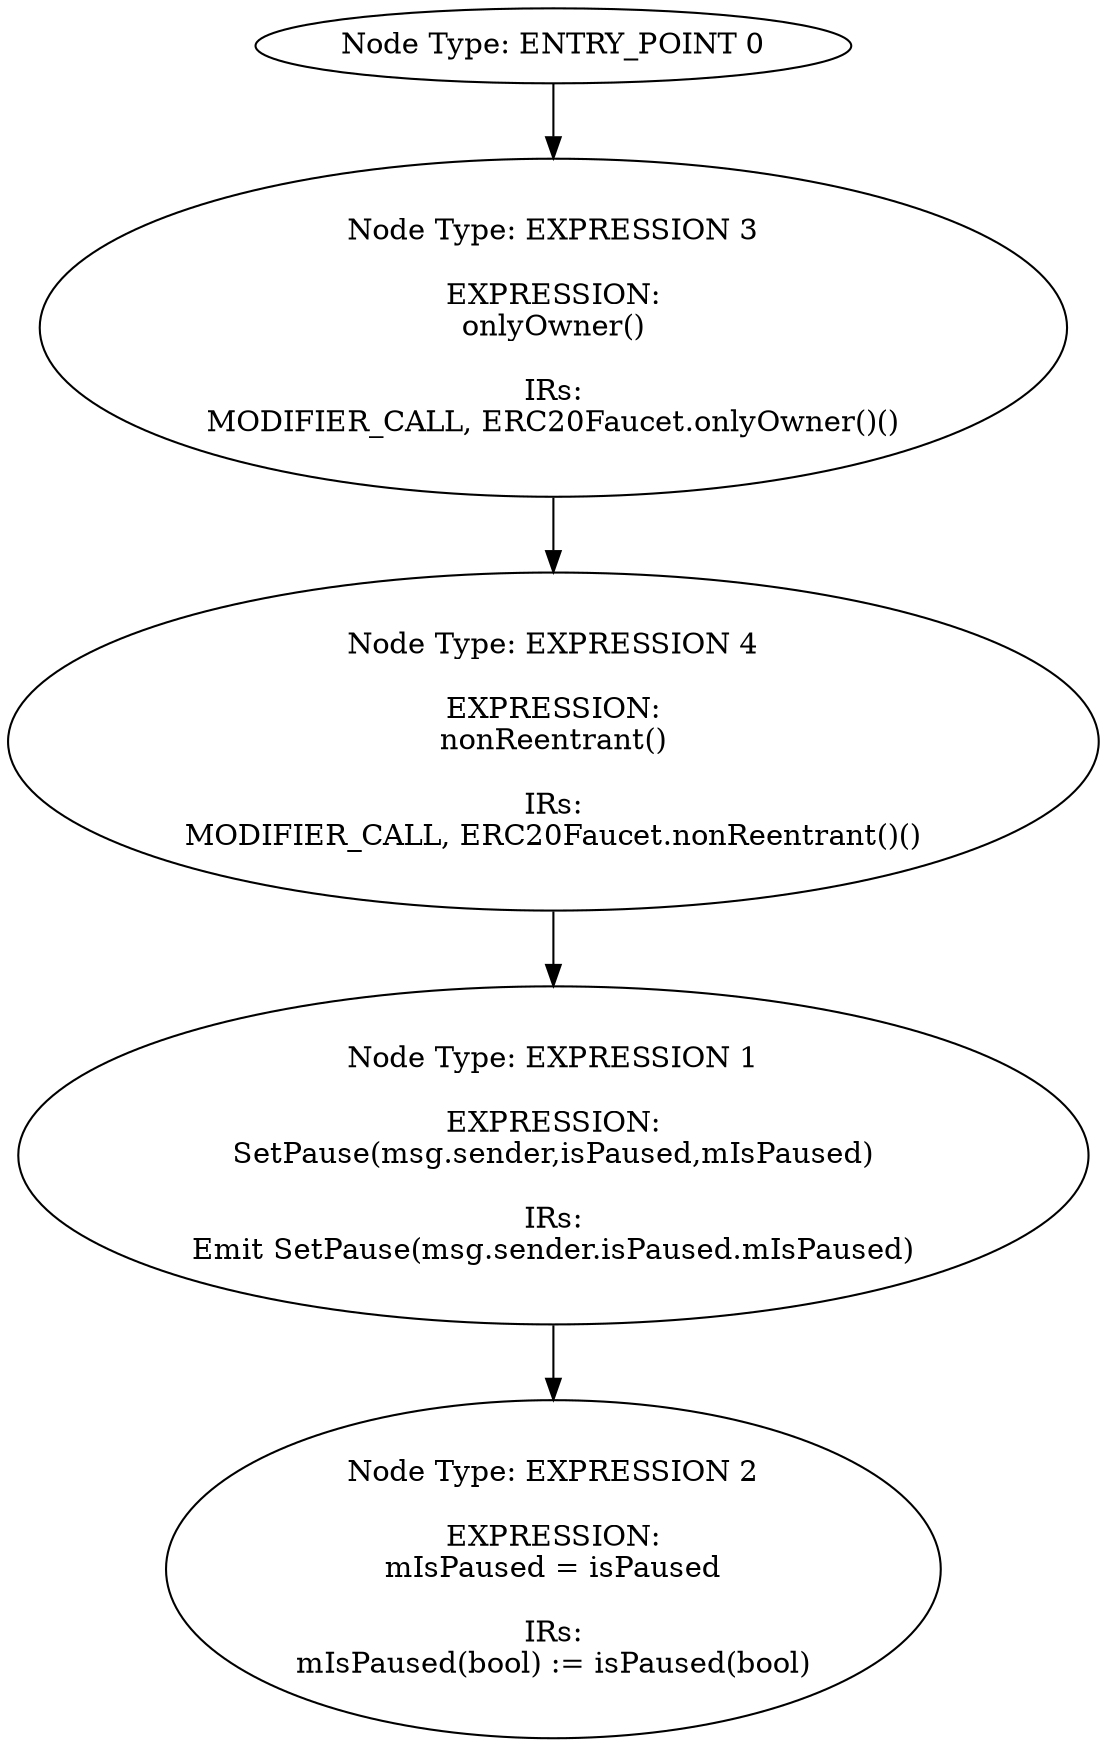 digraph{
0[label="Node Type: ENTRY_POINT 0
"];
0->3;
1[label="Node Type: EXPRESSION 1

EXPRESSION:
SetPause(msg.sender,isPaused,mIsPaused)

IRs:
Emit SetPause(msg.sender.isPaused.mIsPaused)"];
1->2;
2[label="Node Type: EXPRESSION 2

EXPRESSION:
mIsPaused = isPaused

IRs:
mIsPaused(bool) := isPaused(bool)"];
3[label="Node Type: EXPRESSION 3

EXPRESSION:
onlyOwner()

IRs:
MODIFIER_CALL, ERC20Faucet.onlyOwner()()"];
3->4;
4[label="Node Type: EXPRESSION 4

EXPRESSION:
nonReentrant()

IRs:
MODIFIER_CALL, ERC20Faucet.nonReentrant()()"];
4->1;
}
